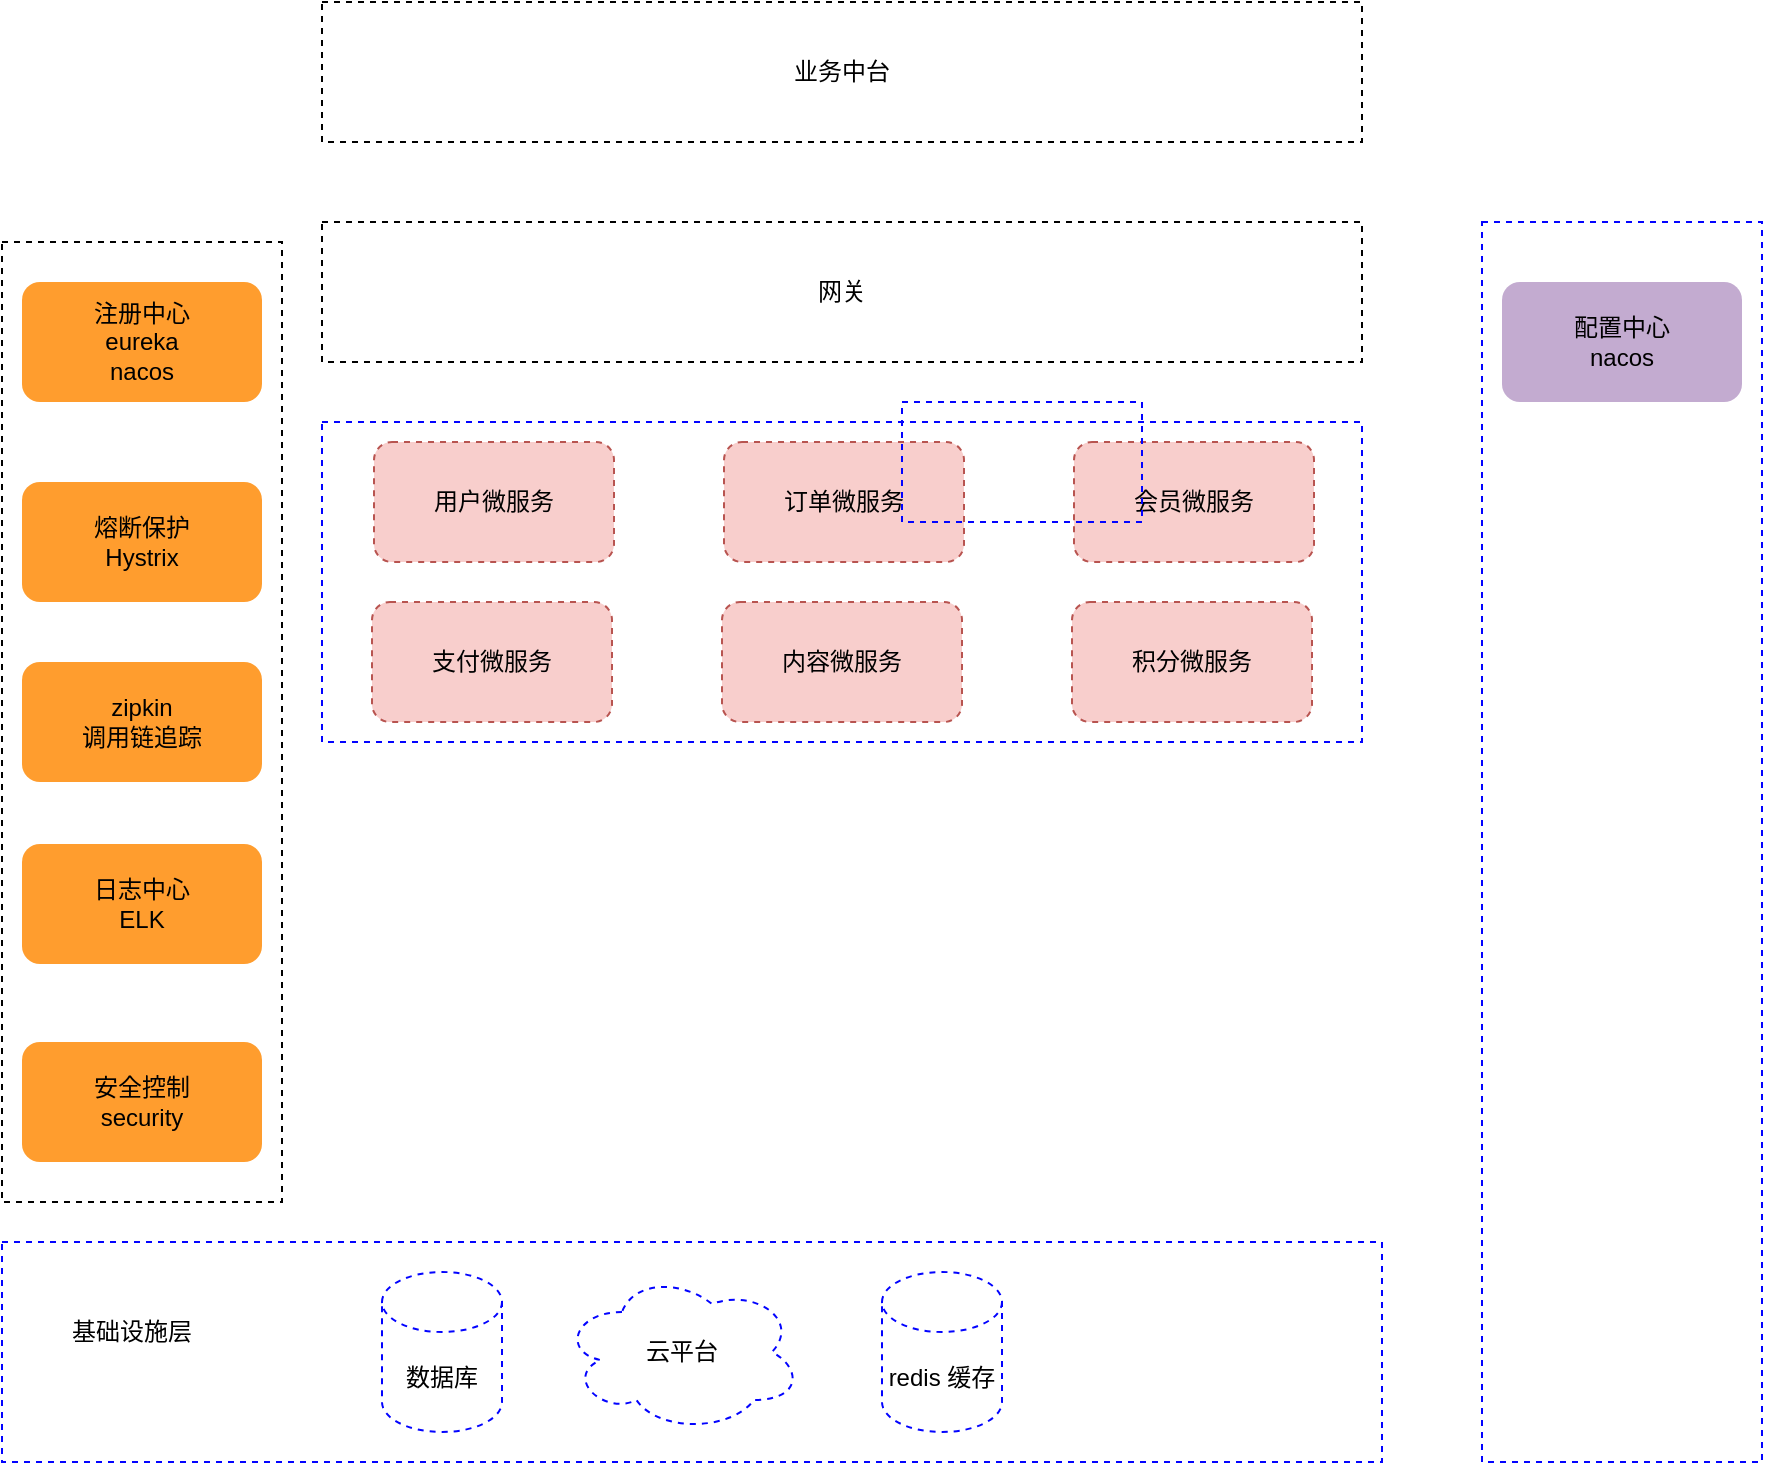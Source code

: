 <mxfile version="14.1.8" type="github">
  <diagram id="4NoQpAXfG3ZIOkhWS6N4" name="第 1 页">
    <mxGraphModel dx="782" dy="471" grid="1" gridSize="10" guides="1" tooltips="1" connect="1" arrows="1" fold="1" page="1" pageScale="1" pageWidth="827" pageHeight="1169" math="0" shadow="0">
      <root>
        <mxCell id="0" />
        <mxCell id="1" parent="0" />
        <mxCell id="fkkXkPVEHaHYHS4pf3CL-7" value="" style="group" vertex="1" connectable="0" parent="1">
          <mxGeometry x="70" y="210" width="140" height="480" as="geometry" />
        </mxCell>
        <mxCell id="fkkXkPVEHaHYHS4pf3CL-1" value="注册中心&lt;br&gt;eureka&lt;br&gt;nacos" style="rounded=1;whiteSpace=wrap;html=1;fillColor=#FF9D2E;strokeColor=none;" vertex="1" parent="fkkXkPVEHaHYHS4pf3CL-7">
          <mxGeometry x="10" y="20" width="120" height="60" as="geometry" />
        </mxCell>
        <mxCell id="fkkXkPVEHaHYHS4pf3CL-2" value="熔断保护&lt;br&gt;Hystrix" style="rounded=1;whiteSpace=wrap;html=1;fillColor=#FF9D2E;strokeColor=none;" vertex="1" parent="fkkXkPVEHaHYHS4pf3CL-7">
          <mxGeometry x="10" y="120" width="120" height="60" as="geometry" />
        </mxCell>
        <mxCell id="fkkXkPVEHaHYHS4pf3CL-3" value="zipkin&lt;br&gt;调用链追踪" style="rounded=1;whiteSpace=wrap;html=1;fillColor=#FF9D2E;strokeColor=none;" vertex="1" parent="fkkXkPVEHaHYHS4pf3CL-7">
          <mxGeometry x="10" y="210" width="120" height="60" as="geometry" />
        </mxCell>
        <mxCell id="fkkXkPVEHaHYHS4pf3CL-4" value="日志中心&lt;br&gt;ELK" style="rounded=1;whiteSpace=wrap;html=1;fillColor=#FF9D2E;strokeColor=none;" vertex="1" parent="fkkXkPVEHaHYHS4pf3CL-7">
          <mxGeometry x="10" y="301" width="120" height="60" as="geometry" />
        </mxCell>
        <mxCell id="fkkXkPVEHaHYHS4pf3CL-5" value="安全控制&lt;br&gt;security" style="rounded=1;whiteSpace=wrap;html=1;fillColor=#FF9D2E;strokeColor=none;" vertex="1" parent="fkkXkPVEHaHYHS4pf3CL-7">
          <mxGeometry x="10" y="400" width="120" height="60" as="geometry" />
        </mxCell>
        <mxCell id="fkkXkPVEHaHYHS4pf3CL-6" value="" style="rounded=0;whiteSpace=wrap;html=1;dashed=1;fillColor=none;" vertex="1" parent="fkkXkPVEHaHYHS4pf3CL-7">
          <mxGeometry width="140" height="480" as="geometry" />
        </mxCell>
        <mxCell id="fkkXkPVEHaHYHS4pf3CL-8" value="业务中台" style="rounded=0;whiteSpace=wrap;html=1;dashed=1;fillColor=none;" vertex="1" parent="1">
          <mxGeometry x="230" y="90" width="520" height="70" as="geometry" />
        </mxCell>
        <mxCell id="fkkXkPVEHaHYHS4pf3CL-9" value="网关" style="rounded=0;whiteSpace=wrap;html=1;dashed=1;fillColor=none;" vertex="1" parent="1">
          <mxGeometry x="230" y="200" width="520" height="70" as="geometry" />
        </mxCell>
        <mxCell id="fkkXkPVEHaHYHS4pf3CL-10" value="" style="rounded=0;whiteSpace=wrap;html=1;dashed=1;fillColor=none;strokeColor=#0303FF;" vertex="1" parent="1">
          <mxGeometry x="230" y="300" width="520" height="160" as="geometry" />
        </mxCell>
        <mxCell id="fkkXkPVEHaHYHS4pf3CL-12" value="用户微服务" style="rounded=1;whiteSpace=wrap;html=1;dashed=1;strokeColor=#b85450;fillColor=#f8cecc;" vertex="1" parent="1">
          <mxGeometry x="256" y="310" width="120" height="60" as="geometry" />
        </mxCell>
        <mxCell id="fkkXkPVEHaHYHS4pf3CL-13" value="订单微服务" style="rounded=1;whiteSpace=wrap;html=1;dashed=1;strokeColor=#b85450;fillColor=#f8cecc;" vertex="1" parent="1">
          <mxGeometry x="431" y="310" width="120" height="60" as="geometry" />
        </mxCell>
        <mxCell id="fkkXkPVEHaHYHS4pf3CL-14" value="会员微服务" style="rounded=1;whiteSpace=wrap;html=1;dashed=1;strokeColor=#b85450;fillColor=#f8cecc;" vertex="1" parent="1">
          <mxGeometry x="606" y="310" width="120" height="60" as="geometry" />
        </mxCell>
        <mxCell id="fkkXkPVEHaHYHS4pf3CL-15" value="支付微服务" style="rounded=1;whiteSpace=wrap;html=1;dashed=1;strokeColor=#b85450;fillColor=#f8cecc;" vertex="1" parent="1">
          <mxGeometry x="255" y="390" width="120" height="60" as="geometry" />
        </mxCell>
        <mxCell id="fkkXkPVEHaHYHS4pf3CL-16" value="内容微服务" style="rounded=1;whiteSpace=wrap;html=1;dashed=1;strokeColor=#b85450;fillColor=#f8cecc;" vertex="1" parent="1">
          <mxGeometry x="430" y="390" width="120" height="60" as="geometry" />
        </mxCell>
        <mxCell id="fkkXkPVEHaHYHS4pf3CL-17" value="积分微服务" style="rounded=1;whiteSpace=wrap;html=1;dashed=1;strokeColor=#b85450;fillColor=#f8cecc;" vertex="1" parent="1">
          <mxGeometry x="605" y="390" width="120" height="60" as="geometry" />
        </mxCell>
        <mxCell id="fkkXkPVEHaHYHS4pf3CL-18" value="" style="rounded=0;whiteSpace=wrap;html=1;dashed=1;strokeColor=#0303FF;fillColor=none;" vertex="1" parent="1">
          <mxGeometry x="70" y="710" width="690" height="110" as="geometry" />
        </mxCell>
        <mxCell id="fkkXkPVEHaHYHS4pf3CL-19" value="数据库" style="shape=cylinder3;whiteSpace=wrap;html=1;boundedLbl=1;backgroundOutline=1;size=15;rounded=1;dashed=1;strokeColor=#0303FF;fillColor=none;" vertex="1" parent="1">
          <mxGeometry x="260" y="725" width="60" height="80" as="geometry" />
        </mxCell>
        <mxCell id="fkkXkPVEHaHYHS4pf3CL-20" value="云平台" style="ellipse;shape=cloud;whiteSpace=wrap;html=1;rounded=1;dashed=1;strokeColor=#0303FF;fillColor=none;" vertex="1" parent="1">
          <mxGeometry x="350" y="725" width="120" height="80" as="geometry" />
        </mxCell>
        <mxCell id="fkkXkPVEHaHYHS4pf3CL-21" value="redis 缓存" style="shape=cylinder3;whiteSpace=wrap;html=1;boundedLbl=1;backgroundOutline=1;size=15;rounded=1;dashed=1;strokeColor=#0303FF;fillColor=none;" vertex="1" parent="1">
          <mxGeometry x="510" y="725" width="60" height="80" as="geometry" />
        </mxCell>
        <mxCell id="fkkXkPVEHaHYHS4pf3CL-22" value="基础设施层" style="text;html=1;strokeColor=none;fillColor=none;align=center;verticalAlign=middle;whiteSpace=wrap;rounded=0;dashed=1;" vertex="1" parent="1">
          <mxGeometry x="100" y="750" width="70" height="10" as="geometry" />
        </mxCell>
        <mxCell id="fkkXkPVEHaHYHS4pf3CL-23" value="" style="rounded=0;whiteSpace=wrap;html=1;dashed=1;strokeColor=#0303FF;fillColor=none;" vertex="1" parent="1">
          <mxGeometry x="810" y="200" width="140" height="620" as="geometry" />
        </mxCell>
        <mxCell id="fkkXkPVEHaHYHS4pf3CL-24" value="" style="rounded=0;whiteSpace=wrap;html=1;dashed=1;strokeColor=#0303FF;fillColor=none;" vertex="1" parent="1">
          <mxGeometry x="520" y="290" width="120" height="60" as="geometry" />
        </mxCell>
        <mxCell id="fkkXkPVEHaHYHS4pf3CL-25" value="配置中心&lt;br&gt;nacos" style="rounded=1;whiteSpace=wrap;html=1;dashed=1;strokeColor=none;fillColor=#C3ABD0;" vertex="1" parent="1">
          <mxGeometry x="820" y="230" width="120" height="60" as="geometry" />
        </mxCell>
      </root>
    </mxGraphModel>
  </diagram>
</mxfile>
